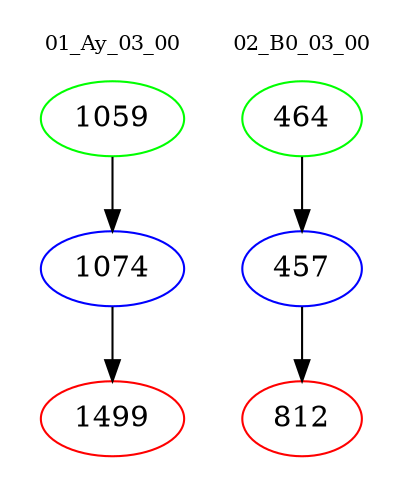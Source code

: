 digraph{
subgraph cluster_0 {
color = white
label = "01_Ay_03_00";
fontsize=10;
T0_1059 [label="1059", color="green"]
T0_1059 -> T0_1074 [color="black"]
T0_1074 [label="1074", color="blue"]
T0_1074 -> T0_1499 [color="black"]
T0_1499 [label="1499", color="red"]
}
subgraph cluster_1 {
color = white
label = "02_B0_03_00";
fontsize=10;
T1_464 [label="464", color="green"]
T1_464 -> T1_457 [color="black"]
T1_457 [label="457", color="blue"]
T1_457 -> T1_812 [color="black"]
T1_812 [label="812", color="red"]
}
}
